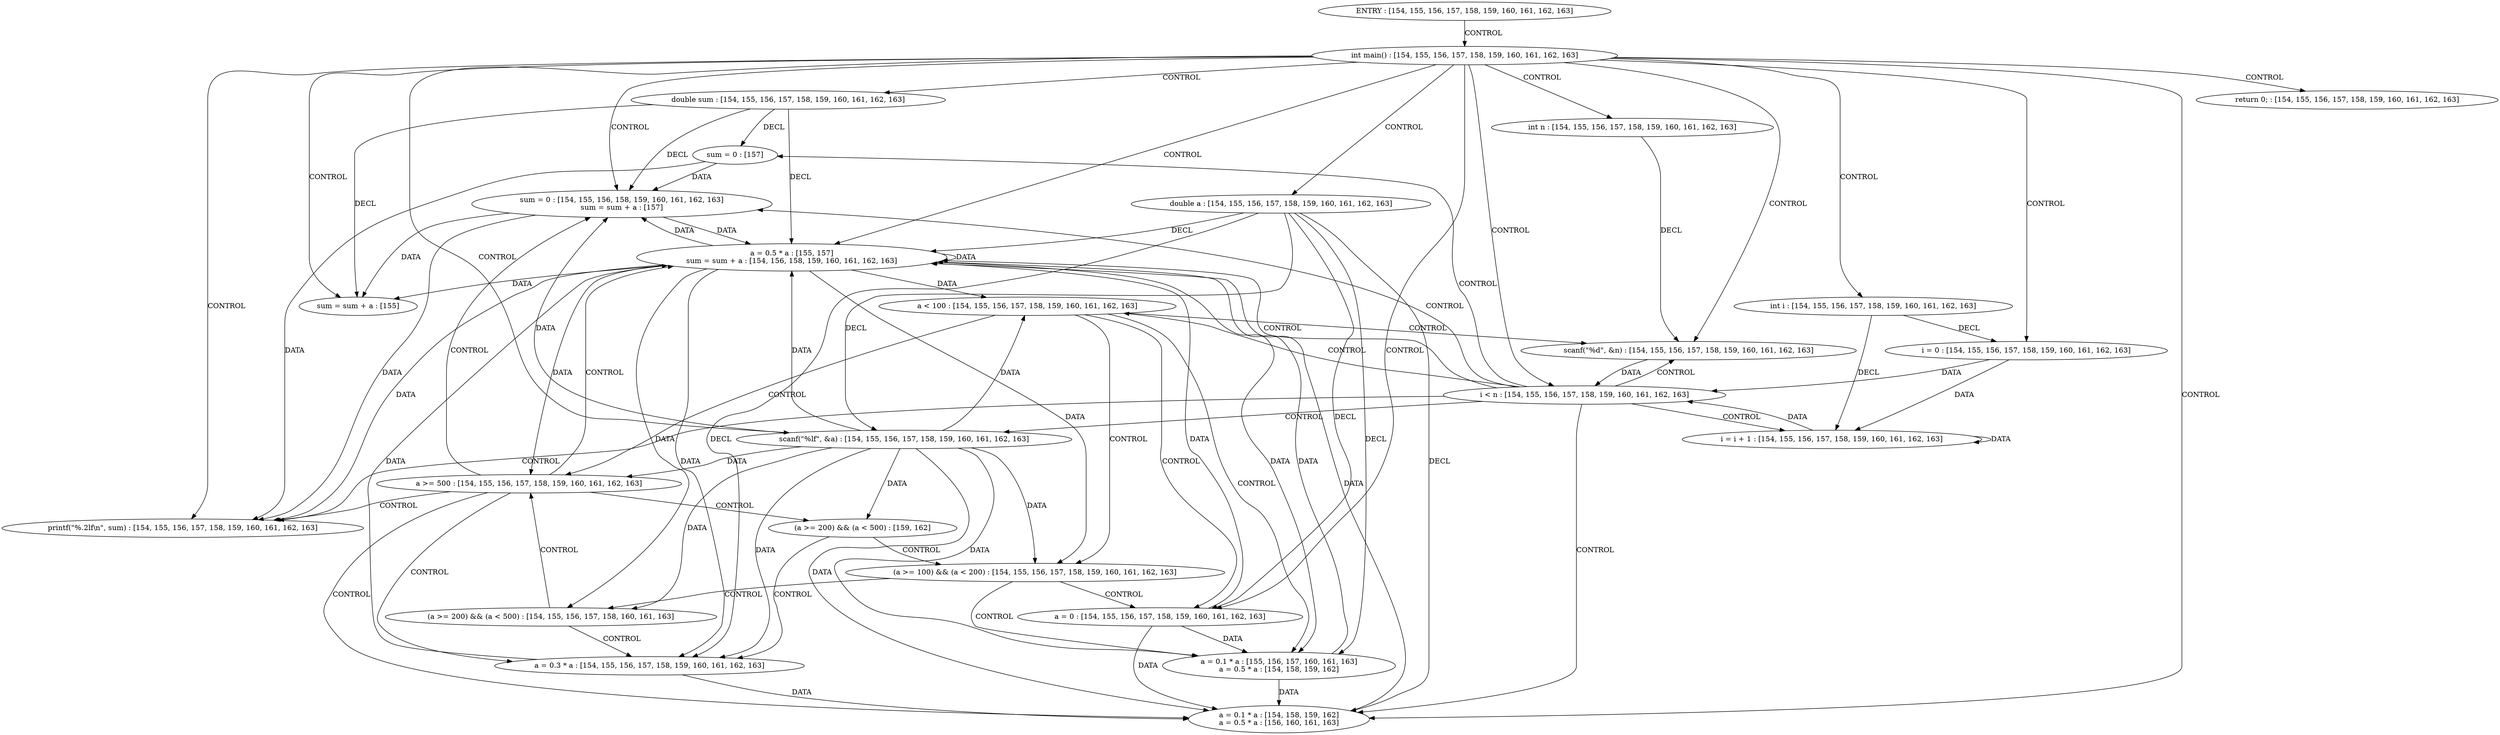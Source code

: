 digraph G {
  1 [ label="printf(\"%.2lf\\n\", sum) : [154, 155, 156, 157, 158, 159, 160, 161, 162, 163]
" ];
  2 [ label="scanf(\"%d\", &n) : [154, 155, 156, 157, 158, 159, 160, 161, 162, 163]
" ];
  3 [ label="scanf(\"%lf\", &a) : [154, 155, 156, 157, 158, 159, 160, 161, 162, 163]
" ];
  4 [ label="ENTRY : [154, 155, 156, 157, 158, 159, 160, 161, 162, 163]
" ];
  5 [ label="int n : [154, 155, 156, 157, 158, 159, 160, 161, 162, 163]
" ];
  6 [ label="double sum : [154, 155, 156, 157, 158, 159, 160, 161, 162, 163]
" ];
  7 [ label="double a : [154, 155, 156, 157, 158, 159, 160, 161, 162, 163]
" ];
  8 [ label="int i : [154, 155, 156, 157, 158, 159, 160, 161, 162, 163]
" ];
  9 [ label="a = 0 : [154, 155, 156, 157, 158, 159, 160, 161, 162, 163]
" ];
  10 [ label="a = 0.1 * a : [155, 156, 157, 160, 161, 163]
a = 0.5 * a : [154, 158, 159, 162]
" ];
  11 [ label="a = 0.1 * a : [154, 158, 159, 162]
a = 0.5 * a : [156, 160, 161, 163]
" ];
  12 [ label="sum = sum + a : [155]
" ];
  13 [ label="sum = 0 : [157]
" ];
  14 [ label="sum = 0 : [154, 155, 156, 158, 159, 160, 161, 162, 163]
sum = sum + a : [157]
" ];
  15 [ label="a = 0.5 * a : [155, 157]
sum = sum + a : [154, 156, 158, 159, 160, 161, 162, 163]
" ];
  16 [ label="a = 0.3 * a : [154, 155, 156, 157, 158, 159, 160, 161, 162, 163]
" ];
  17 [ label="i = i + 1 : [154, 155, 156, 157, 158, 159, 160, 161, 162, 163]
" ];
  18 [ label="i = 0 : [154, 155, 156, 157, 158, 159, 160, 161, 162, 163]
" ];
  19 [ label="a >= 500 : [154, 155, 156, 157, 158, 159, 160, 161, 162, 163]
" ];
  20 [ label="(a >= 200) && (a < 500) : [154, 155, 156, 157, 158, 160, 161, 163]
" ];
  21 [ label="a < 100 : [154, 155, 156, 157, 158, 159, 160, 161, 162, 163]
" ];
  22 [ label="(a >= 200) && (a < 500) : [159, 162]
" ];
  23 [ label="int main() : [154, 155, 156, 157, 158, 159, 160, 161, 162, 163]
" ];
  24 [ label="return 0; : [154, 155, 156, 157, 158, 159, 160, 161, 162, 163]
" ];
  25 [ label="i < n : [154, 155, 156, 157, 158, 159, 160, 161, 162, 163]
" ];
  26 [ label="(a >= 100) && (a < 200) : [154, 155, 156, 157, 158, 159, 160, 161, 162, 163]
" ];
  4 -> 23 [ label="CONTROL" ];
  23 -> 8 [ label="CONTROL" ];
  23 -> 5 [ label="CONTROL" ];
  23 -> 7 [ label="CONTROL" ];
  23 -> 6 [ label="CONTROL" ];
  23 -> 14 [ label="CONTROL" ];
  23 -> 2 [ label="CONTROL" ];
  23 -> 18 [ label="CONTROL" ];
  23 -> 25 [ label="CONTROL" ];
  23 -> 11 [ label="CONTROL" ];
  23 -> 24 [ label="CONTROL" ];
  25 -> 3 [ label="CONTROL" ];
  25 -> 21 [ label="CONTROL" ];
  25 -> 15 [ label="CONTROL" ];
  25 -> 17 [ label="CONTROL" ];
  21 -> 9 [ label="CONTROL" ];
  21 -> 10 [ label="CONTROL" ];
  21 -> 26 [ label="CONTROL" ];
  26 -> 20 [ label="CONTROL" ];
  20 -> 16 [ label="CONTROL" ];
  20 -> 19 [ label="CONTROL" ];
  19 -> 1 [ label="CONTROL" ];
  14 -> 1 [ label="DATA" ];
  14 -> 15 [ label="DATA" ];
  2 -> 25 [ label="DATA" ];
  18 -> 25 [ label="DATA" ];
  18 -> 17 [ label="DATA" ];
  3 -> 21 [ label="DATA" ];
  3 -> 26 [ label="DATA" ];
  3 -> 20 [ label="DATA" ];
  3 -> 16 [ label="DATA" ];
  3 -> 19 [ label="DATA" ];
  3 -> 15 [ label="DATA" ];
  3 -> 11 [ label="DATA" ];
  9 -> 10 [ label="DATA" ];
  10 -> 15 [ label="DATA" ];
  10 -> 11 [ label="DATA" ];
  16 -> 15 [ label="DATA" ];
  16 -> 11 [ label="DATA" ];
  15 -> 1 [ label="DATA" ];
  15 -> 15 [ label="DATA" ];
  17 -> 25 [ label="DATA" ];
  17 -> 17 [ label="DATA" ];
  8 -> 18 [ label="DECL" ];
  8 -> 17 [ label="DECL" ];
  5 -> 2 [ label="DECL" ];
  7 -> 3 [ label="DECL" ];
  7 -> 9 [ label="DECL" ];
  7 -> 11 [ label="DECL" ];
  7 -> 16 [ label="DECL" ];
  7 -> 10 [ label="DECL" ];
  6 -> 14 [ label="DECL" ];
  6 -> 15 [ label="DECL" ];
  23 -> 12 [ label="CONTROL" ];
  26 -> 10 [ label="CONTROL" ];
  14 -> 12 [ label="DATA" ];
  3 -> 10 [ label="DATA" ];
  9 -> 15 [ label="DATA" ];
  15 -> 12 [ label="DATA" ];
  7 -> 15 [ label="DECL" ];
  6 -> 12 [ label="DECL" ];
  23 -> 1 [ label="CONTROL" ];
  25 -> 11 [ label="CONTROL" ];
  21 -> 19 [ label="CONTROL" ];
  19 -> 15 [ label="CONTROL" ];
  19 -> 22 [ label="CONTROL" ];
  22 -> 16 [ label="CONTROL" ];
  22 -> 26 [ label="CONTROL" ];
  3 -> 22 [ label="DATA" ];
  9 -> 11 [ label="DATA" ];
  23 -> 3 [ label="CONTROL" ];
  25 -> 13 [ label="CONTROL" ];
  19 -> 14 [ label="CONTROL" ];
  3 -> 14 [ label="DATA" ];
  13 -> 14 [ label="DATA" ];
  13 -> 1 [ label="DATA" ];
  15 -> 21 [ label="DATA" ];
  15 -> 26 [ label="DATA" ];
  15 -> 10 [ label="DATA" ];
  15 -> 20 [ label="DATA" ];
  15 -> 16 [ label="DATA" ];
  15 -> 19 [ label="DATA" ];
  15 -> 14 [ label="DATA" ];
  6 -> 13 [ label="DECL" ];
  26 -> 9 [ label="CONTROL" ];
  19 -> 16 [ label="CONTROL" ];
  19 -> 11 [ label="CONTROL" ];
  11 -> 15 [ label="DATA" ];
  23 -> 15 [ label="CONTROL" ];
  25 -> 1 [ label="CONTROL" ];
  23 -> 9 [ label="CONTROL" ];
  21 -> 2 [ label="CONTROL" ];
  25 -> 2 [ label="CONTROL" ];
  25 -> 14 [ label="CONTROL" ];
}
